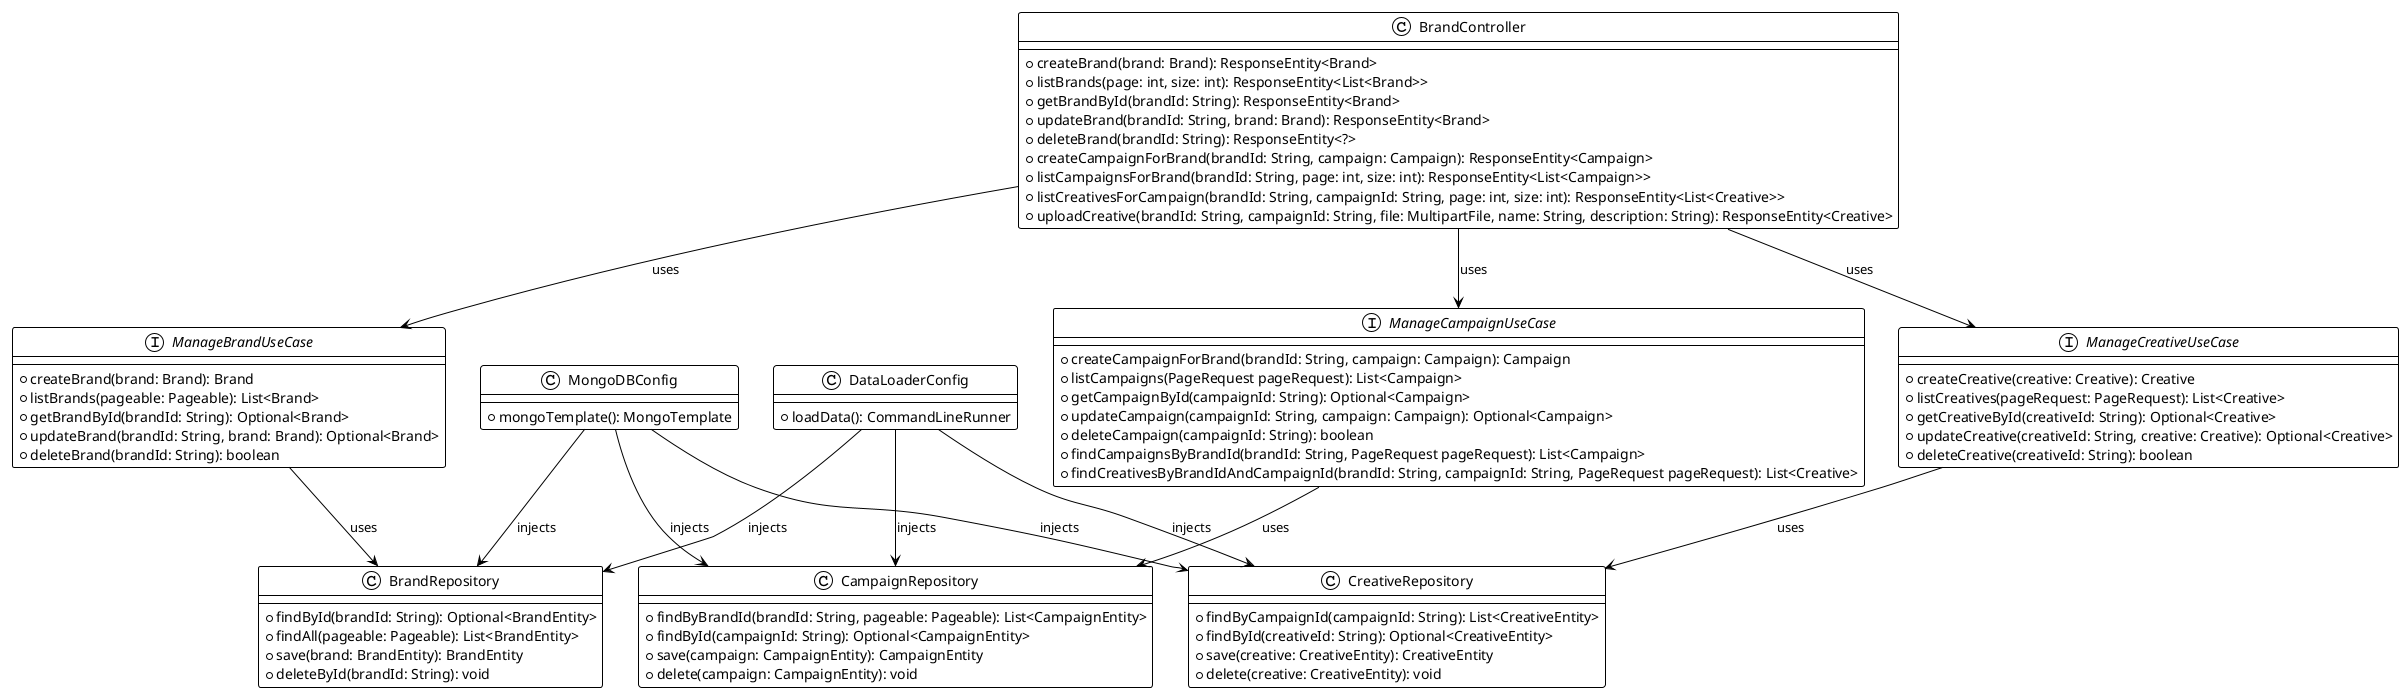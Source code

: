 @startuml
!theme plain

class BrandController {
    +createBrand(brand: Brand): ResponseEntity<Brand>
    +listBrands(page: int, size: int): ResponseEntity<List<Brand>>
    +getBrandById(brandId: String): ResponseEntity<Brand>
    +updateBrand(brandId: String, brand: Brand): ResponseEntity<Brand>
    +deleteBrand(brandId: String): ResponseEntity<?>
    +createCampaignForBrand(brandId: String, campaign: Campaign): ResponseEntity<Campaign>
    +listCampaignsForBrand(brandId: String, page: int, size: int): ResponseEntity<List<Campaign>>
    +listCreativesForCampaign(brandId: String, campaignId: String, page: int, size: int): ResponseEntity<List<Creative>>
    +uploadCreative(brandId: String, campaignId: String, file: MultipartFile, name: String, description: String): ResponseEntity<Creative>
}

interface ManageBrandUseCase {
    +createBrand(brand: Brand): Brand
    +listBrands(pageable: Pageable): List<Brand>
    +getBrandById(brandId: String): Optional<Brand>
    +updateBrand(brandId: String, brand: Brand): Optional<Brand>
    +deleteBrand(brandId: String): boolean
}

interface ManageCampaignUseCase {
    +createCampaignForBrand(brandId: String, campaign: Campaign): Campaign
    +listCampaigns(PageRequest pageRequest): List<Campaign>
    +getCampaignById(campaignId: String): Optional<Campaign>
    +updateCampaign(campaignId: String, campaign: Campaign): Optional<Campaign>
    +deleteCampaign(campaignId: String): boolean
    +findCampaignsByBrandId(brandId: String, PageRequest pageRequest): List<Campaign>
    +findCreativesByBrandIdAndCampaignId(brandId: String, campaignId: String, PageRequest pageRequest): List<Creative>
}

interface ManageCreativeUseCase {
    +createCreative(creative: Creative): Creative
    +listCreatives(pageRequest: PageRequest): List<Creative>
    +getCreativeById(creativeId: String): Optional<Creative>
    +updateCreative(creativeId: String, creative: Creative): Optional<Creative>
    +deleteCreative(creativeId: String): boolean
}

class BrandRepository {
    +findById(brandId: String): Optional<BrandEntity>
    +findAll(pageable: Pageable): List<BrandEntity>
    +save(brand: BrandEntity): BrandEntity
    +deleteById(brandId: String): void
}

class CampaignRepository {
    +findByBrandId(brandId: String, pageable: Pageable): List<CampaignEntity>
    +findById(campaignId: String): Optional<CampaignEntity>
    +save(campaign: CampaignEntity): CampaignEntity
    +delete(campaign: CampaignEntity): void
}

class CreativeRepository {
    +findByCampaignId(campaignId: String): List<CreativeEntity>
    +findById(creativeId: String): Optional<CreativeEntity>
    +save(creative: CreativeEntity): CreativeEntity
    +delete(creative: CreativeEntity): void
}

class MongoDBConfig {
    +mongoTemplate(): MongoTemplate
}

class DataLoaderConfig {
    +loadData(): CommandLineRunner
}

BrandController --> ManageBrandUseCase : uses
BrandController --> ManageCampaignUseCase : uses
BrandController --> ManageCreativeUseCase : uses
ManageBrandUseCase --> BrandRepository : uses
ManageCampaignUseCase --> CampaignRepository : uses
ManageCreativeUseCase --> CreativeRepository : uses
MongoDBConfig --> BrandRepository : injects
MongoDBConfig --> CampaignRepository : injects
MongoDBConfig --> CreativeRepository : injects
DataLoaderConfig --> BrandRepository : injects
DataLoaderConfig --> CampaignRepository : injects
DataLoaderConfig --> CreativeRepository : injects
@enduml